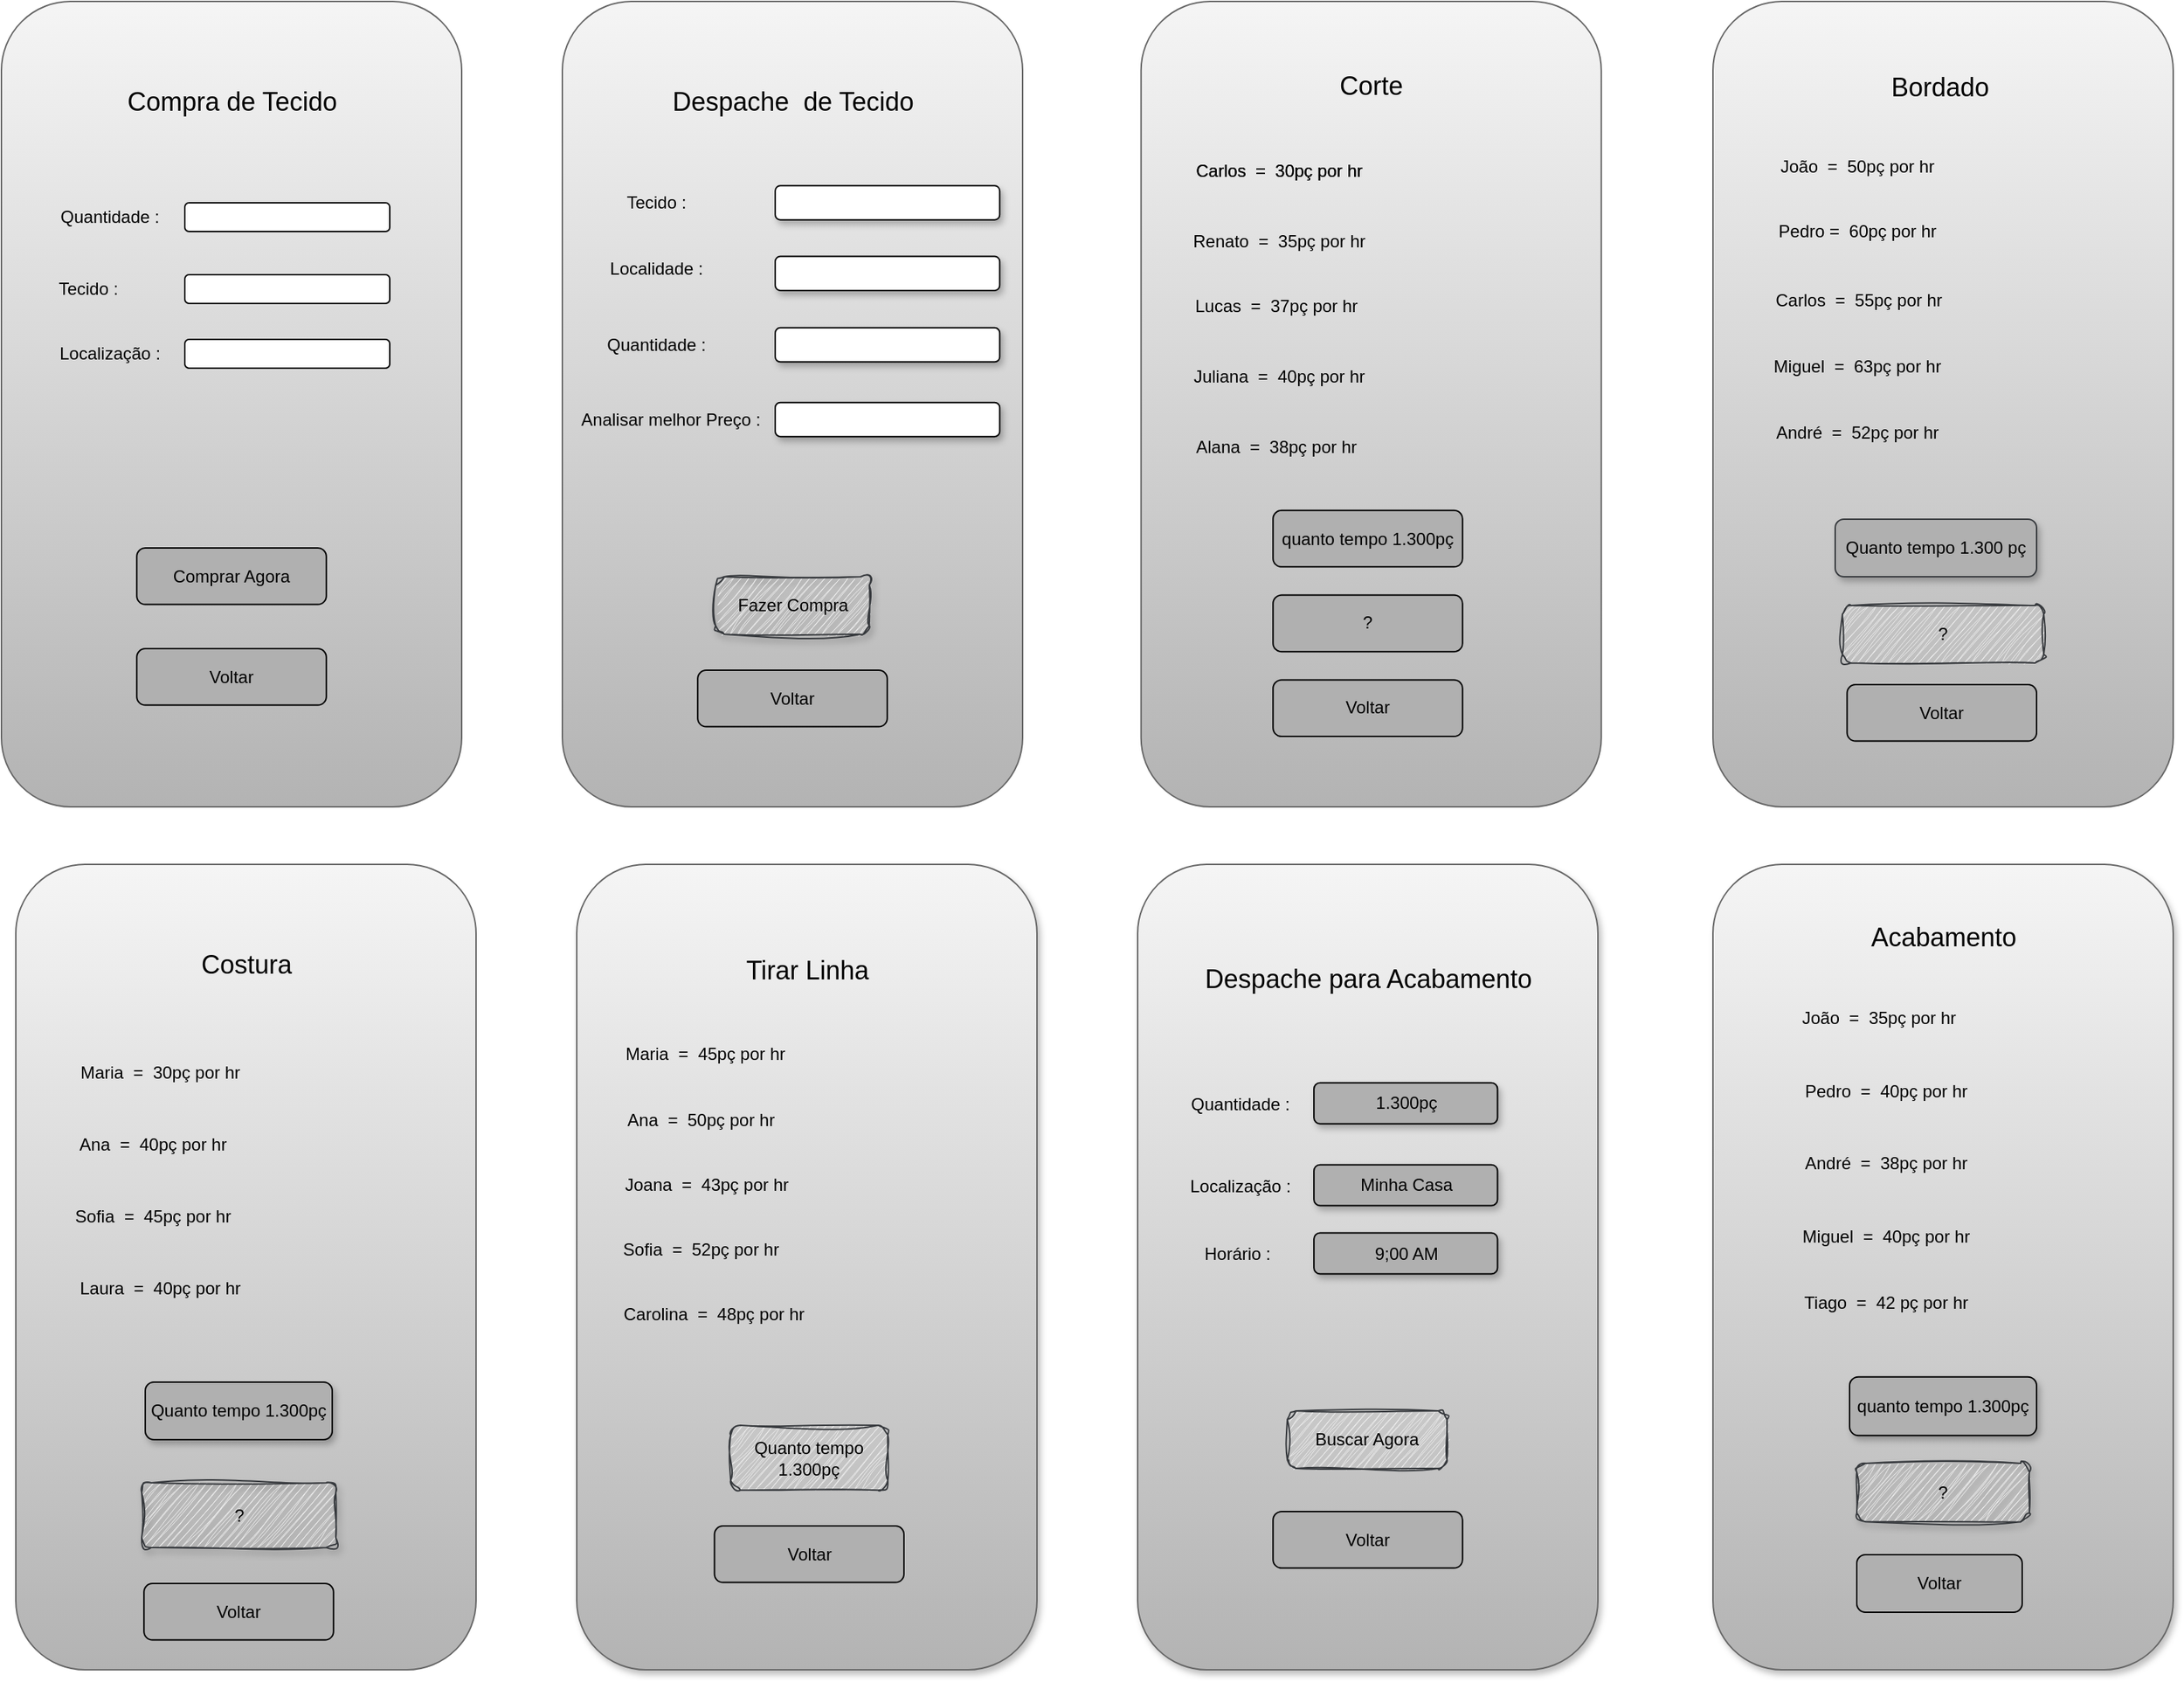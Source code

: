 <mxfile version="24.4.13" type="device">
  <diagram name="Página-1" id="KL6oK3fSHJKvYCikB_gN">
    <mxGraphModel dx="3860" dy="1203" grid="1" gridSize="10" guides="1" tooltips="1" connect="1" arrows="1" fold="1" page="1" pageScale="1" pageWidth="827" pageHeight="1169" math="0" shadow="0">
      <root>
        <mxCell id="0" />
        <mxCell id="1" parent="0" />
        <mxCell id="7dNafyH09tj9brP9vMpk-33" value="" style="group" parent="1" vertex="1" connectable="0">
          <mxGeometry x="-240" y="680" width="320" height="560" as="geometry" />
        </mxCell>
        <mxCell id="7dNafyH09tj9brP9vMpk-24" value="" style="rounded=1;whiteSpace=wrap;html=1;fillColor=#f5f5f5;gradientColor=#b3b3b3;strokeColor=#666666;shadow=1;" parent="7dNafyH09tj9brP9vMpk-33" vertex="1">
          <mxGeometry width="320.0" height="560" as="geometry" />
        </mxCell>
        <mxCell id="7dNafyH09tj9brP9vMpk-25" value="&lt;font style=&quot;font-size: 18px;&quot;&gt;Despache para Acabamento&lt;/font&gt;" style="text;html=1;align=center;verticalAlign=middle;resizable=0;points=[];autosize=1;strokeColor=none;fillColor=none;" parent="7dNafyH09tj9brP9vMpk-33" vertex="1">
          <mxGeometry x="34.997" y="59.999" width="250" height="40" as="geometry" />
        </mxCell>
        <mxCell id="7dNafyH09tj9brP9vMpk-26" value="Quantidade :" style="text;html=1;align=center;verticalAlign=middle;resizable=0;points=[];autosize=1;strokeColor=none;fillColor=none;" parent="7dNafyH09tj9brP9vMpk-33" vertex="1">
          <mxGeometry x="25.532" y="151.864" width="90" height="30" as="geometry" />
        </mxCell>
        <mxCell id="7dNafyH09tj9brP9vMpk-27" value="Localização :" style="text;html=1;align=center;verticalAlign=middle;resizable=0;points=[];autosize=1;strokeColor=none;fillColor=none;" parent="7dNafyH09tj9brP9vMpk-33" vertex="1">
          <mxGeometry x="25.532" y="208.814" width="90" height="30" as="geometry" />
        </mxCell>
        <mxCell id="7dNafyH09tj9brP9vMpk-28" value="1.300pç" style="rounded=1;whiteSpace=wrap;html=1;fillColor=#B0B0B0;shadow=1;" parent="7dNafyH09tj9brP9vMpk-33" vertex="1">
          <mxGeometry x="122.553" y="151.864" width="127.66" height="28.475" as="geometry" />
        </mxCell>
        <mxCell id="7dNafyH09tj9brP9vMpk-29" value="Minha Casa" style="rounded=1;whiteSpace=wrap;html=1;fillColor=#B0B0B0;shadow=1;" parent="7dNafyH09tj9brP9vMpk-33" vertex="1">
          <mxGeometry x="122.553" y="208.814" width="127.66" height="28.475" as="geometry" />
        </mxCell>
        <mxCell id="7dNafyH09tj9brP9vMpk-30" value="Horário :" style="text;html=1;align=center;verticalAlign=middle;resizable=0;points=[];autosize=1;strokeColor=none;fillColor=none;" parent="7dNafyH09tj9brP9vMpk-33" vertex="1">
          <mxGeometry x="34.043" y="256.271" width="70" height="30" as="geometry" />
        </mxCell>
        <mxCell id="7dNafyH09tj9brP9vMpk-31" value="9;00 AM" style="rounded=1;whiteSpace=wrap;html=1;fillColor=#B0B0B0;shadow=1;" parent="7dNafyH09tj9brP9vMpk-33" vertex="1">
          <mxGeometry x="122.553" y="256.271" width="127.66" height="28.475" as="geometry" />
        </mxCell>
        <mxCell id="7dNafyH09tj9brP9vMpk-32" value="Buscar Agora" style="rounded=1;whiteSpace=wrap;html=1;fillColor=#eeeeee;strokeColor=#36393d;sketch=1;curveFitting=1;jiggle=2;" parent="7dNafyH09tj9brP9vMpk-33" vertex="1">
          <mxGeometry x="104.04" y="380" width="111.06" height="40" as="geometry" />
        </mxCell>
        <mxCell id="7dNafyH09tj9brP9vMpk-120" value="Voltar" style="rounded=1;whiteSpace=wrap;html=1;fillColor=#B0B0B0;container=0;" parent="7dNafyH09tj9brP9vMpk-33" vertex="1">
          <mxGeometry x="94.118" y="450.004" width="131.765" height="39.298" as="geometry" />
        </mxCell>
        <mxCell id="7dNafyH09tj9brP9vMpk-44" value="" style="group" parent="1" vertex="1" connectable="0">
          <mxGeometry x="160" y="680" width="320" height="560" as="geometry" />
        </mxCell>
        <mxCell id="7dNafyH09tj9brP9vMpk-13" value="" style="rounded=1;whiteSpace=wrap;html=1;fillColor=#f5f5f5;gradientColor=#b3b3b3;strokeColor=#666666;shadow=1;" parent="7dNafyH09tj9brP9vMpk-44" vertex="1">
          <mxGeometry width="320" height="560.0" as="geometry" />
        </mxCell>
        <mxCell id="7dNafyH09tj9brP9vMpk-14" value="&lt;font style=&quot;font-size: 18px;&quot;&gt;Acabamento&lt;/font&gt;" style="text;html=1;align=center;verticalAlign=middle;resizable=0;points=[];autosize=1;strokeColor=none;fillColor=none;" parent="7dNafyH09tj9brP9vMpk-44" vertex="1">
          <mxGeometry x="100" y="30.545" width="120" height="40" as="geometry" />
        </mxCell>
        <mxCell id="7dNafyH09tj9brP9vMpk-15" value="João&amp;nbsp; =&amp;nbsp; 35pç por hr" style="text;html=1;align=center;verticalAlign=middle;resizable=0;points=[];autosize=1;strokeColor=none;fillColor=none;" parent="7dNafyH09tj9brP9vMpk-44" vertex="1">
          <mxGeometry x="50" y="91.636" width="130" height="30" as="geometry" />
        </mxCell>
        <mxCell id="7dNafyH09tj9brP9vMpk-16" value="Pedro&amp;nbsp; =&amp;nbsp; 40pç por hr" style="text;html=1;align=center;verticalAlign=middle;resizable=0;points=[];autosize=1;strokeColor=none;fillColor=none;" parent="7dNafyH09tj9brP9vMpk-44" vertex="1">
          <mxGeometry x="50" y="142.545" width="140" height="30" as="geometry" />
        </mxCell>
        <mxCell id="7dNafyH09tj9brP9vMpk-17" value="André&amp;nbsp; =&amp;nbsp; 38pç por hr" style="text;html=1;align=center;verticalAlign=middle;resizable=0;points=[];autosize=1;strokeColor=none;fillColor=none;" parent="7dNafyH09tj9brP9vMpk-44" vertex="1">
          <mxGeometry x="50" y="193.455" width="140" height="30" as="geometry" />
        </mxCell>
        <mxCell id="7dNafyH09tj9brP9vMpk-18" value="Miguel&amp;nbsp; =&amp;nbsp; 40pç por hr" style="text;html=1;align=center;verticalAlign=middle;resizable=0;points=[];autosize=1;strokeColor=none;fillColor=none;" parent="7dNafyH09tj9brP9vMpk-44" vertex="1">
          <mxGeometry x="50" y="244.364" width="140" height="30" as="geometry" />
        </mxCell>
        <mxCell id="7dNafyH09tj9brP9vMpk-19" value="Tiago&amp;nbsp; =&amp;nbsp; 42 pç por hr" style="text;html=1;align=center;verticalAlign=middle;resizable=0;points=[];autosize=1;strokeColor=none;fillColor=none;" parent="7dNafyH09tj9brP9vMpk-44" vertex="1">
          <mxGeometry x="50" y="290.182" width="140" height="30" as="geometry" />
        </mxCell>
        <mxCell id="7dNafyH09tj9brP9vMpk-20" value="quanto tempo 1.300pç" style="rounded=1;whiteSpace=wrap;html=1;fillColor=#B0B0B0;shadow=1;" parent="7dNafyH09tj9brP9vMpk-44" vertex="1">
          <mxGeometry x="95" y="356.364" width="130" height="40.727" as="geometry" />
        </mxCell>
        <mxCell id="7dNafyH09tj9brP9vMpk-21" value="?" style="rounded=1;whiteSpace=wrap;html=1;fillColor=#eeeeee;strokeColor=#36393d;sketch=1;curveFitting=1;jiggle=2;shadow=1;" parent="7dNafyH09tj9brP9vMpk-44" vertex="1">
          <mxGeometry x="100" y="416.436" width="120" height="40.727" as="geometry" />
        </mxCell>
        <mxCell id="7dNafyH09tj9brP9vMpk-22" value="Voltar" style="rounded=1;whiteSpace=wrap;html=1;fillColor=#B0B0B0;" parent="7dNafyH09tj9brP9vMpk-44" vertex="1">
          <mxGeometry x="100" y="480" width="115" height="40" as="geometry" />
        </mxCell>
        <mxCell id="7dNafyH09tj9brP9vMpk-46" value="" style="group" parent="1" vertex="1" connectable="0">
          <mxGeometry x="-610" y="680" width="320" height="560" as="geometry" />
        </mxCell>
        <mxCell id="7dNafyH09tj9brP9vMpk-35" value="" style="rounded=1;whiteSpace=wrap;html=1;fillColor=#f5f5f5;gradientColor=#b3b3b3;strokeColor=#666666;shadow=1;" parent="7dNafyH09tj9brP9vMpk-46" vertex="1">
          <mxGeometry x="-20" width="320" height="560" as="geometry" />
        </mxCell>
        <mxCell id="7dNafyH09tj9brP9vMpk-45" value="" style="group" parent="7dNafyH09tj9brP9vMpk-46" vertex="1" connectable="0">
          <mxGeometry y="54.194" width="192" height="424.516" as="geometry" />
        </mxCell>
        <mxCell id="7dNafyH09tj9brP9vMpk-37" value="Maria&amp;nbsp; =&amp;nbsp; 45pç por hr" style="text;html=1;align=center;verticalAlign=middle;resizable=0;points=[];autosize=1;strokeColor=none;fillColor=none;" parent="7dNafyH09tj9brP9vMpk-45" vertex="1">
          <mxGeometry x="3.902" y="63.226" width="130" height="30" as="geometry" />
        </mxCell>
        <mxCell id="7dNafyH09tj9brP9vMpk-38" value="Ana&amp;nbsp; =&amp;nbsp; 50pç por hr" style="text;html=1;align=center;verticalAlign=middle;resizable=0;points=[];autosize=1;strokeColor=none;fillColor=none;" parent="7dNafyH09tj9brP9vMpk-45" vertex="1">
          <mxGeometry x="0.78" y="108.387" width="130" height="30" as="geometry" />
        </mxCell>
        <mxCell id="7dNafyH09tj9brP9vMpk-39" value="Joana&amp;nbsp; =&amp;nbsp; 43pç por hr" style="text;html=1;align=center;verticalAlign=middle;resizable=0;points=[];autosize=1;strokeColor=none;fillColor=none;" parent="7dNafyH09tj9brP9vMpk-45" vertex="1">
          <mxGeometry y="153.548" width="140" height="30" as="geometry" />
        </mxCell>
        <mxCell id="7dNafyH09tj9brP9vMpk-40" value="Sofia&amp;nbsp; =&amp;nbsp; 52pç por hr" style="text;html=1;align=center;verticalAlign=middle;resizable=0;points=[];autosize=1;strokeColor=none;fillColor=none;" parent="7dNafyH09tj9brP9vMpk-45" vertex="1">
          <mxGeometry x="0.78" y="198.71" width="130" height="30" as="geometry" />
        </mxCell>
        <mxCell id="7dNafyH09tj9brP9vMpk-41" value="Carolina&amp;nbsp; =&amp;nbsp; 48pç por hr" style="text;html=1;align=center;verticalAlign=middle;resizable=0;points=[];autosize=1;strokeColor=none;fillColor=none;" parent="7dNafyH09tj9brP9vMpk-45" vertex="1">
          <mxGeometry y="243.871" width="150" height="30" as="geometry" />
        </mxCell>
        <mxCell id="7dNafyH09tj9brP9vMpk-36" value="&lt;font style=&quot;font-size: 18px;&quot;&gt;Tirar Linha&lt;/font&gt;" style="text;html=1;align=center;verticalAlign=middle;resizable=0;points=[];autosize=1;strokeColor=none;fillColor=none;" parent="7dNafyH09tj9brP9vMpk-46" vertex="1">
          <mxGeometry x="85.002" y="54.194" width="110" height="40" as="geometry" />
        </mxCell>
        <mxCell id="7dNafyH09tj9brP9vMpk-121" value="Voltar" style="rounded=1;whiteSpace=wrap;html=1;fillColor=#B0B0B0;container=0;" parent="7dNafyH09tj9brP9vMpk-46" vertex="1">
          <mxGeometry x="75.758" y="460.004" width="131.765" height="39.298" as="geometry" />
        </mxCell>
        <mxCell id="7dNafyH09tj9brP9vMpk-43" value="Quanto tempo 1.300pç" style="rounded=1;whiteSpace=wrap;html=1;fillColor=#eeeeee;strokeColor=#36393d;sketch=1;curveFitting=1;jiggle=2;" parent="7dNafyH09tj9brP9vMpk-46" vertex="1">
          <mxGeometry x="87.002" y="389.998" width="109.268" height="45.161" as="geometry" />
        </mxCell>
        <mxCell id="7dNafyH09tj9brP9vMpk-56" value="" style="group" parent="1" vertex="1" connectable="0">
          <mxGeometry x="-1020" y="680" width="320" height="560" as="geometry" />
        </mxCell>
        <mxCell id="7dNafyH09tj9brP9vMpk-47" value="" style="rounded=1;whiteSpace=wrap;html=1;fillColor=#f5f5f5;gradientColor=#b3b3b3;strokeColor=#666666;container=0;" parent="7dNafyH09tj9brP9vMpk-56" vertex="1">
          <mxGeometry width="320" height="560" as="geometry" />
        </mxCell>
        <mxCell id="7dNafyH09tj9brP9vMpk-48" value="&lt;font style=&quot;font-size: 18px;&quot;&gt;Costura&lt;/font&gt;" style="text;html=1;align=center;verticalAlign=middle;resizable=0;points=[];autosize=1;strokeColor=none;fillColor=none;" parent="7dNafyH09tj9brP9vMpk-56" vertex="1">
          <mxGeometry x="115" y="50" width="90" height="40" as="geometry" />
        </mxCell>
        <mxCell id="7dNafyH09tj9brP9vMpk-49" value="Maria&amp;nbsp; =&amp;nbsp; 30pç por hr" style="text;html=1;align=center;verticalAlign=middle;resizable=0;points=[];autosize=1;strokeColor=none;fillColor=none;" parent="7dNafyH09tj9brP9vMpk-56" vertex="1">
          <mxGeometry x="35" y="130" width="130" height="30" as="geometry" />
        </mxCell>
        <mxCell id="7dNafyH09tj9brP9vMpk-50" value="Ana&amp;nbsp; =&amp;nbsp; 40pç por hr" style="text;html=1;align=center;verticalAlign=middle;resizable=0;points=[];autosize=1;strokeColor=none;fillColor=none;" parent="7dNafyH09tj9brP9vMpk-56" vertex="1">
          <mxGeometry x="30" y="180" width="130" height="30" as="geometry" />
        </mxCell>
        <mxCell id="7dNafyH09tj9brP9vMpk-51" value="Sofia&amp;nbsp; =&amp;nbsp; 45pç por hr" style="text;html=1;align=center;verticalAlign=middle;resizable=0;points=[];autosize=1;strokeColor=none;fillColor=none;" parent="7dNafyH09tj9brP9vMpk-56" vertex="1">
          <mxGeometry x="30" y="230" width="130" height="30" as="geometry" />
        </mxCell>
        <mxCell id="7dNafyH09tj9brP9vMpk-52" value="Laura&amp;nbsp; =&amp;nbsp; 40pç por hr" style="text;html=1;align=center;verticalAlign=middle;resizable=0;points=[];autosize=1;strokeColor=none;fillColor=none;" parent="7dNafyH09tj9brP9vMpk-56" vertex="1">
          <mxGeometry x="30" y="280" width="140" height="30" as="geometry" />
        </mxCell>
        <mxCell id="7dNafyH09tj9brP9vMpk-54" value="Quanto tempo 1.300pç" style="rounded=1;whiteSpace=wrap;html=1;shadow=1;fillColor=#B0B0B0;" parent="7dNafyH09tj9brP9vMpk-56" vertex="1">
          <mxGeometry x="90" y="360" width="130" height="40" as="geometry" />
        </mxCell>
        <mxCell id="7dNafyH09tj9brP9vMpk-55" value="?" style="rounded=1;whiteSpace=wrap;html=1;shadow=1;fillColor=#eeeeee;strokeColor=#36393d;sketch=1;curveFitting=1;jiggle=2;" parent="7dNafyH09tj9brP9vMpk-56" vertex="1">
          <mxGeometry x="87.5" y="430" width="135" height="45" as="geometry" />
        </mxCell>
        <mxCell id="7dNafyH09tj9brP9vMpk-122" value="Voltar" style="rounded=1;whiteSpace=wrap;html=1;fillColor=#B0B0B0;container=0;" parent="7dNafyH09tj9brP9vMpk-56" vertex="1">
          <mxGeometry x="89.118" y="500.004" width="131.765" height="39.298" as="geometry" />
        </mxCell>
        <mxCell id="7dNafyH09tj9brP9vMpk-66" value="" style="group" parent="1" vertex="1" connectable="0">
          <mxGeometry x="160" y="80" width="320" height="569.303" as="geometry" />
        </mxCell>
        <mxCell id="7dNafyH09tj9brP9vMpk-57" value="" style="rounded=1;whiteSpace=wrap;html=1;fillColor=#f5f5f5;gradientColor=#b3b3b3;strokeColor=#666666;container=1;" parent="7dNafyH09tj9brP9vMpk-66" vertex="1">
          <mxGeometry width="320" height="560" as="geometry" />
        </mxCell>
        <mxCell id="7dNafyH09tj9brP9vMpk-63" value="André&amp;nbsp; =&amp;nbsp; 52pç por hr" style="text;html=1;align=center;verticalAlign=middle;resizable=0;points=[];autosize=1;strokeColor=none;fillColor=none;" parent="7dNafyH09tj9brP9vMpk-57" vertex="1">
          <mxGeometry x="30" y="284.75" width="140" height="30" as="geometry" />
        </mxCell>
        <mxCell id="7dNafyH09tj9brP9vMpk-62" value="Miguel&amp;nbsp; =&amp;nbsp; 63pç por hr" style="text;html=1;align=center;verticalAlign=middle;resizable=0;points=[];autosize=1;strokeColor=none;fillColor=none;" parent="7dNafyH09tj9brP9vMpk-57" vertex="1">
          <mxGeometry x="30" y="238.81" width="140" height="30" as="geometry" />
        </mxCell>
        <mxCell id="7dNafyH09tj9brP9vMpk-61" value="Carlos&amp;nbsp; =&amp;nbsp; 55pç por hr" style="text;html=1;align=center;verticalAlign=middle;resizable=0;points=[];autosize=1;strokeColor=none;fillColor=none;" parent="7dNafyH09tj9brP9vMpk-57" vertex="1">
          <mxGeometry x="31" y="193" width="140" height="30" as="geometry" />
        </mxCell>
        <mxCell id="7dNafyH09tj9brP9vMpk-60" value="Pedro =&amp;nbsp; 60pç por hr" style="text;html=1;align=center;verticalAlign=middle;resizable=0;points=[];autosize=1;strokeColor=none;fillColor=none;" parent="7dNafyH09tj9brP9vMpk-57" vertex="1">
          <mxGeometry x="35" y="145" width="130" height="30" as="geometry" />
        </mxCell>
        <mxCell id="7dNafyH09tj9brP9vMpk-59" value="João&amp;nbsp; =&amp;nbsp; 50pç por hr" style="text;html=1;align=center;verticalAlign=middle;resizable=0;points=[];autosize=1;strokeColor=none;fillColor=none;" parent="7dNafyH09tj9brP9vMpk-57" vertex="1">
          <mxGeometry x="35" y="100" width="130" height="30" as="geometry" />
        </mxCell>
        <mxCell id="7dNafyH09tj9brP9vMpk-58" value="&lt;font style=&quot;font-size: 18px;&quot;&gt;Bordado&amp;nbsp;&lt;/font&gt;" style="text;html=1;align=center;verticalAlign=middle;resizable=0;points=[];autosize=1;strokeColor=none;fillColor=none;" parent="7dNafyH09tj9brP9vMpk-57" vertex="1">
          <mxGeometry x="110" y="40" width="100" height="40" as="geometry" />
        </mxCell>
        <mxCell id="7dNafyH09tj9brP9vMpk-64" value="?" style="rounded=1;whiteSpace=wrap;html=1;fillColor=#eeeeee;strokeColor=#36393d;sketch=1;curveFitting=1;jiggle=2;" parent="7dNafyH09tj9brP9vMpk-57" vertex="1">
          <mxGeometry x="90" y="420" width="140" height="40" as="geometry" />
        </mxCell>
        <mxCell id="7dNafyH09tj9brP9vMpk-65" value="Quanto tempo 1.300 pç" style="rounded=1;whiteSpace=wrap;html=1;fillColor=#B0B0B0;strokeColor=#36393d;shadow=1;" parent="7dNafyH09tj9brP9vMpk-57" vertex="1">
          <mxGeometry x="85" y="360" width="140" height="40" as="geometry" />
        </mxCell>
        <mxCell id="7dNafyH09tj9brP9vMpk-119" value="Voltar" style="rounded=1;whiteSpace=wrap;html=1;fillColor=#B0B0B0;container=0;" parent="7dNafyH09tj9brP9vMpk-57" vertex="1">
          <mxGeometry x="93.238" y="475.004" width="131.765" height="39.298" as="geometry" />
        </mxCell>
        <mxCell id="7dNafyH09tj9brP9vMpk-69" value="" style="group" parent="1" vertex="1" connectable="0">
          <mxGeometry x="-240" y="80" width="320" height="560" as="geometry" />
        </mxCell>
        <mxCell id="7dNafyH09tj9brP9vMpk-1" value="" style="rounded=1;whiteSpace=wrap;html=1;fillColor=#f5f5f5;gradientColor=#b3b3b3;strokeColor=#666666;container=1;" parent="7dNafyH09tj9brP9vMpk-69" vertex="1">
          <mxGeometry x="2.35" width="320" height="560" as="geometry" />
        </mxCell>
        <mxCell id="7dNafyH09tj9brP9vMpk-2" value="&lt;font style=&quot;font-size: 18px;&quot;&gt;Corte&lt;/font&gt;" style="text;html=1;align=center;verticalAlign=middle;resizable=0;points=[];autosize=1;strokeColor=none;fillColor=none;container=0;" parent="7dNafyH09tj9brP9vMpk-69" vertex="1">
          <mxGeometry x="127.353" y="39.474" width="70" height="40" as="geometry" />
        </mxCell>
        <mxCell id="7dNafyH09tj9brP9vMpk-3" value="Carlos&amp;nbsp; =&amp;nbsp; 30pç por hr" style="text;html=1;align=center;verticalAlign=middle;resizable=0;points=[];autosize=1;strokeColor=none;fillColor=none;container=0;" parent="7dNafyH09tj9brP9vMpk-69" vertex="1">
          <mxGeometry x="28.235" y="103.333" width="140" height="30" as="geometry" />
        </mxCell>
        <mxCell id="7dNafyH09tj9brP9vMpk-4" value="Carlos&amp;nbsp; =&amp;nbsp; 30pç por hr" style="text;html=1;align=center;verticalAlign=middle;resizable=0;points=[];autosize=1;strokeColor=none;fillColor=none;container=0;" parent="7dNafyH09tj9brP9vMpk-69" vertex="1">
          <mxGeometry x="28.235" y="103.333" width="140" height="30" as="geometry" />
        </mxCell>
        <mxCell id="7dNafyH09tj9brP9vMpk-5" value="Renato&amp;nbsp; =&amp;nbsp; 35pç por hr" style="text;html=1;align=center;verticalAlign=middle;resizable=0;points=[];autosize=1;strokeColor=none;fillColor=none;container=0;" parent="7dNafyH09tj9brP9vMpk-69" vertex="1">
          <mxGeometry x="28.235" y="152.456" width="140" height="30" as="geometry" />
        </mxCell>
        <mxCell id="7dNafyH09tj9brP9vMpk-6" value="Lucas&amp;nbsp; =&amp;nbsp; 37pç por hr" style="text;html=1;align=center;verticalAlign=middle;resizable=0;points=[];autosize=1;strokeColor=none;fillColor=none;container=0;" parent="7dNafyH09tj9brP9vMpk-69" vertex="1">
          <mxGeometry x="26.353" y="196.667" width="140" height="30" as="geometry" />
        </mxCell>
        <mxCell id="7dNafyH09tj9brP9vMpk-7" value="Juliana&amp;nbsp; =&amp;nbsp; 40pç por hr" style="text;html=1;align=center;verticalAlign=middle;resizable=0;points=[];autosize=1;strokeColor=none;fillColor=none;container=0;" parent="7dNafyH09tj9brP9vMpk-69" vertex="1">
          <mxGeometry x="28.235" y="245.789" width="140" height="30" as="geometry" />
        </mxCell>
        <mxCell id="7dNafyH09tj9brP9vMpk-8" value="Alana&amp;nbsp; =&amp;nbsp; 38pç por hr" style="text;html=1;align=center;verticalAlign=middle;resizable=0;points=[];autosize=1;strokeColor=none;fillColor=none;container=0;" parent="7dNafyH09tj9brP9vMpk-69" vertex="1">
          <mxGeometry x="26.353" y="294.912" width="140" height="30" as="geometry" />
        </mxCell>
        <mxCell id="7dNafyH09tj9brP9vMpk-9" value="quanto tempo 1.300pç" style="rounded=1;whiteSpace=wrap;html=1;fillColor=#B0B0B0;container=0;" parent="7dNafyH09tj9brP9vMpk-69" vertex="1">
          <mxGeometry x="94.118" y="353.86" width="131.765" height="39.298" as="geometry" />
        </mxCell>
        <mxCell id="7dNafyH09tj9brP9vMpk-10" value="?" style="rounded=1;whiteSpace=wrap;html=1;fillColor=#B0B0B0;container=0;" parent="7dNafyH09tj9brP9vMpk-69" vertex="1">
          <mxGeometry x="94.118" y="412.807" width="131.765" height="39.298" as="geometry" />
        </mxCell>
        <mxCell id="7dNafyH09tj9brP9vMpk-11" value="Voltar" style="rounded=1;whiteSpace=wrap;html=1;fillColor=#B0B0B0;container=0;" parent="7dNafyH09tj9brP9vMpk-69" vertex="1">
          <mxGeometry x="94.118" y="471.754" width="131.765" height="39.298" as="geometry" />
        </mxCell>
        <mxCell id="7dNafyH09tj9brP9vMpk-94" value="" style="group" parent="1" vertex="1" connectable="0">
          <mxGeometry x="-640" y="80" width="320" height="560" as="geometry" />
        </mxCell>
        <mxCell id="7dNafyH09tj9brP9vMpk-83" value="" style="rounded=1;whiteSpace=wrap;html=1;fillColor=#f5f5f5;gradientColor=#b3b3b3;strokeColor=#666666;" parent="7dNafyH09tj9brP9vMpk-94" vertex="1">
          <mxGeometry width="320" height="560" as="geometry" />
        </mxCell>
        <mxCell id="7dNafyH09tj9brP9vMpk-84" value="&lt;font style=&quot;font-size: 18px;&quot;&gt;Despache&amp;nbsp; de Tecido&lt;/font&gt;" style="text;html=1;align=center;verticalAlign=middle;resizable=0;points=[];autosize=1;strokeColor=none;fillColor=none;" parent="7dNafyH09tj9brP9vMpk-94" vertex="1">
          <mxGeometry x="65.004" y="50.001" width="190" height="40" as="geometry" />
        </mxCell>
        <mxCell id="7dNafyH09tj9brP9vMpk-85" value="Localidade :" style="text;html=1;align=center;verticalAlign=middle;resizable=0;points=[];autosize=1;strokeColor=none;fillColor=none;" parent="7dNafyH09tj9brP9vMpk-94" vertex="1">
          <mxGeometry x="20.122" y="170.963" width="90" height="30" as="geometry" />
        </mxCell>
        <mxCell id="7dNafyH09tj9brP9vMpk-86" value="Quantidade :" style="text;html=1;align=center;verticalAlign=middle;resizable=0;points=[];autosize=1;strokeColor=none;fillColor=none;" parent="7dNafyH09tj9brP9vMpk-94" vertex="1">
          <mxGeometry x="20.122" y="223.788" width="90" height="30" as="geometry" />
        </mxCell>
        <mxCell id="7dNafyH09tj9brP9vMpk-87" value="Tecido :" style="text;html=1;align=center;verticalAlign=middle;resizable=0;points=[];autosize=1;strokeColor=none;fillColor=none;" parent="7dNafyH09tj9brP9vMpk-94" vertex="1">
          <mxGeometry x="35.119" y="125.003" width="60" height="30" as="geometry" />
        </mxCell>
        <mxCell id="7dNafyH09tj9brP9vMpk-88" value="Fazer Compra" style="rounded=1;whiteSpace=wrap;html=1;shadow=1;fillColor=#eeeeee;strokeColor=#36393d;sketch=1;curveFitting=1;jiggle=2;" parent="7dNafyH09tj9brP9vMpk-94" vertex="1">
          <mxGeometry x="106.58" y="400" width="106.83" height="40" as="geometry" />
        </mxCell>
        <mxCell id="7dNafyH09tj9brP9vMpk-89" value="Analisar melhor Preço :" style="text;html=1;align=center;verticalAlign=middle;resizable=0;points=[];autosize=1;strokeColor=none;fillColor=none;" parent="7dNafyH09tj9brP9vMpk-94" vertex="1">
          <mxGeometry x="-0.003" y="275.722" width="150" height="30" as="geometry" />
        </mxCell>
        <mxCell id="7dNafyH09tj9brP9vMpk-90" value="" style="rounded=1;whiteSpace=wrap;html=1;shadow=1;" parent="7dNafyH09tj9brP9vMpk-94" vertex="1">
          <mxGeometry x="147.993" y="128.15" width="156.098" height="23.71" as="geometry" />
        </mxCell>
        <mxCell id="7dNafyH09tj9brP9vMpk-91" value="" style="rounded=1;whiteSpace=wrap;html=1;shadow=1;" parent="7dNafyH09tj9brP9vMpk-94" vertex="1">
          <mxGeometry x="147.993" y="177.258" width="156.098" height="23.71" as="geometry" />
        </mxCell>
        <mxCell id="7dNafyH09tj9brP9vMpk-92" value="" style="rounded=1;whiteSpace=wrap;html=1;shadow=1;" parent="7dNafyH09tj9brP9vMpk-94" vertex="1">
          <mxGeometry x="148.003" y="226.935" width="156.098" height="23.71" as="geometry" />
        </mxCell>
        <mxCell id="7dNafyH09tj9brP9vMpk-93" value="" style="rounded=1;whiteSpace=wrap;html=1;shadow=1;" parent="7dNafyH09tj9brP9vMpk-94" vertex="1">
          <mxGeometry x="148.003" y="278.871" width="156.098" height="23.71" as="geometry" />
        </mxCell>
        <mxCell id="7dNafyH09tj9brP9vMpk-118" value="Voltar" style="rounded=1;whiteSpace=wrap;html=1;fillColor=#B0B0B0;container=0;" parent="7dNafyH09tj9brP9vMpk-94" vertex="1">
          <mxGeometry x="94.118" y="465.004" width="131.765" height="39.298" as="geometry" />
        </mxCell>
        <mxCell id="7dNafyH09tj9brP9vMpk-107" value="" style="group" parent="1" vertex="1" connectable="0">
          <mxGeometry x="-1030" y="80" width="320" height="560" as="geometry" />
        </mxCell>
        <mxCell id="7dNafyH09tj9brP9vMpk-108" value="" style="rounded=1;whiteSpace=wrap;html=1;fillColor=#f5f5f5;gradientColor=#b3b3b3;strokeColor=#666666;" parent="7dNafyH09tj9brP9vMpk-107" vertex="1">
          <mxGeometry width="320" height="560" as="geometry" />
        </mxCell>
        <mxCell id="7dNafyH09tj9brP9vMpk-109" value="&lt;font style=&quot;font-size: 18px;&quot;&gt;Compra de Tecido&lt;/font&gt;" style="text;html=1;align=center;verticalAlign=middle;resizable=0;points=[];autosize=1;strokeColor=none;fillColor=none;" parent="7dNafyH09tj9brP9vMpk-107" vertex="1">
          <mxGeometry x="75" y="50" width="170" height="40" as="geometry" />
        </mxCell>
        <mxCell id="7dNafyH09tj9brP9vMpk-110" value="Quantidade :" style="text;html=1;align=center;verticalAlign=middle;resizable=0;points=[];autosize=1;strokeColor=none;fillColor=none;" parent="7dNafyH09tj9brP9vMpk-107" vertex="1">
          <mxGeometry x="30" y="135" width="90" height="30" as="geometry" />
        </mxCell>
        <mxCell id="7dNafyH09tj9brP9vMpk-111" value="Tecido :" style="text;html=1;align=center;verticalAlign=middle;resizable=0;points=[];autosize=1;strokeColor=none;fillColor=none;" parent="7dNafyH09tj9brP9vMpk-107" vertex="1">
          <mxGeometry x="30" y="185" width="60" height="30" as="geometry" />
        </mxCell>
        <mxCell id="7dNafyH09tj9brP9vMpk-112" value="Localização :" style="text;html=1;align=center;verticalAlign=middle;resizable=0;points=[];autosize=1;strokeColor=none;fillColor=none;" parent="7dNafyH09tj9brP9vMpk-107" vertex="1">
          <mxGeometry x="30" y="230" width="90" height="30" as="geometry" />
        </mxCell>
        <mxCell id="7dNafyH09tj9brP9vMpk-113" value="" style="rounded=1;whiteSpace=wrap;html=1;" parent="7dNafyH09tj9brP9vMpk-107" vertex="1">
          <mxGeometry x="127.5" y="140" width="142.5" height="20" as="geometry" />
        </mxCell>
        <mxCell id="7dNafyH09tj9brP9vMpk-114" value="" style="rounded=1;whiteSpace=wrap;html=1;" parent="7dNafyH09tj9brP9vMpk-107" vertex="1">
          <mxGeometry x="127.5" y="190" width="142.5" height="20" as="geometry" />
        </mxCell>
        <mxCell id="7dNafyH09tj9brP9vMpk-115" value="" style="rounded=1;whiteSpace=wrap;html=1;" parent="7dNafyH09tj9brP9vMpk-107" vertex="1">
          <mxGeometry x="127.5" y="235" width="142.5" height="20" as="geometry" />
        </mxCell>
        <mxCell id="7dNafyH09tj9brP9vMpk-116" value="Voltar" style="rounded=1;whiteSpace=wrap;html=1;fillColor=#B0B0B0;container=0;" parent="7dNafyH09tj9brP9vMpk-107" vertex="1">
          <mxGeometry x="94.118" y="450.004" width="131.765" height="39.298" as="geometry" />
        </mxCell>
        <mxCell id="7dNafyH09tj9brP9vMpk-117" value="Comprar Agora" style="rounded=1;whiteSpace=wrap;html=1;fillColor=#B0B0B0;container=0;" parent="7dNafyH09tj9brP9vMpk-107" vertex="1">
          <mxGeometry x="94.118" y="380.004" width="131.765" height="39.298" as="geometry" />
        </mxCell>
      </root>
    </mxGraphModel>
  </diagram>
</mxfile>
